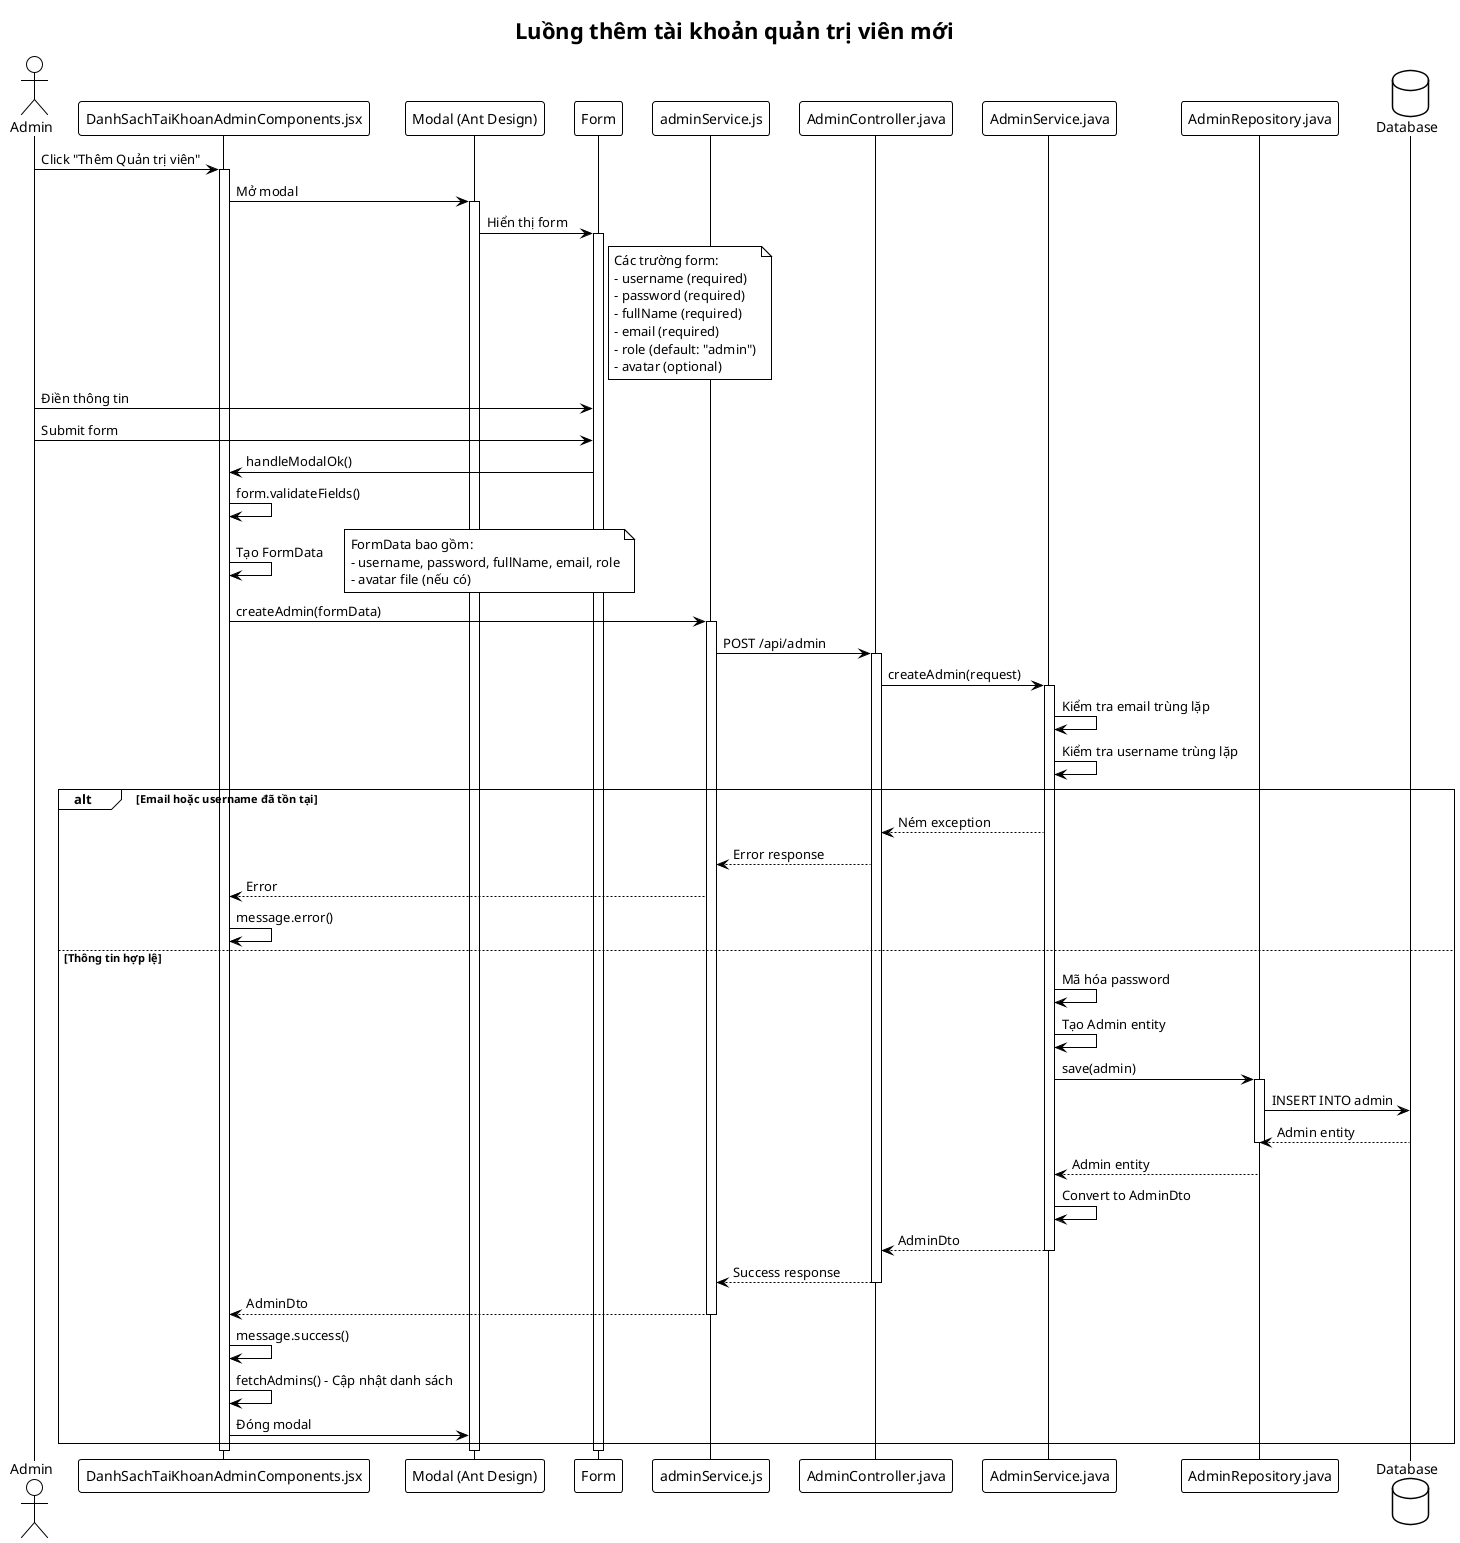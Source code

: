 @startuml
!theme plain
title Luồng thêm tài khoản quản trị viên mới

actor Admin as admin
participant "DanhSachTaiKhoanAdminComponents.jsx" as component
participant "Modal (Ant Design)" as modal
participant "Form" as form
participant "adminService.js" as service
participant "AdminController.java" as controller
participant "AdminService.java" as adminService
participant "AdminRepository.java" as repository
database "Database" as db

admin -> component: Click "Thêm Quản trị viên"
activate component
component -> modal: Mở modal
activate modal
modal -> form: Hiển thị form
activate form
note right of form
Các trường form:
- username (required)
- password (required)
- fullName (required)
- email (required)
- role (default: "admin")
- avatar (optional)
end note

admin -> form: Điền thông tin
admin -> form: Submit form
form -> component: handleModalOk()
component -> component: form.validateFields()
component -> component: Tạo FormData
note right
FormData bao gồm:
- username, password, fullName, email, role
- avatar file (nếu có)
end note

component -> service: createAdmin(formData)
activate service
service -> controller: POST /api/admin
activate controller
controller -> adminService: createAdmin(request)
activate adminService

adminService -> adminService: Kiểm tra email trùng lặp
adminService -> adminService: Kiểm tra username trùng lặp
alt Email hoặc username đã tồn tại
    adminService --> controller: Ném exception
    controller --> service: Error response
    service --> component: Error
    component -> component: message.error()
else Thông tin hợp lệ
    adminService -> adminService: Mã hóa password
    adminService -> adminService: Tạo Admin entity
    adminService -> repository: save(admin)
    activate repository
    repository -> db: INSERT INTO admin
    db --> repository: Admin entity
    deactivate repository
    repository --> adminService: Admin entity
    adminService -> adminService: Convert to AdminDto
    adminService --> controller: AdminDto
    deactivate adminService
    controller --> service: Success response
    deactivate controller
    service --> component: AdminDto
    deactivate service

    component -> component: message.success()
    component -> component: fetchAdmins() - Cập nhật danh sách
    component -> modal: Đóng modal
end

deactivate form
deactivate modal
deactivate component
@enduml